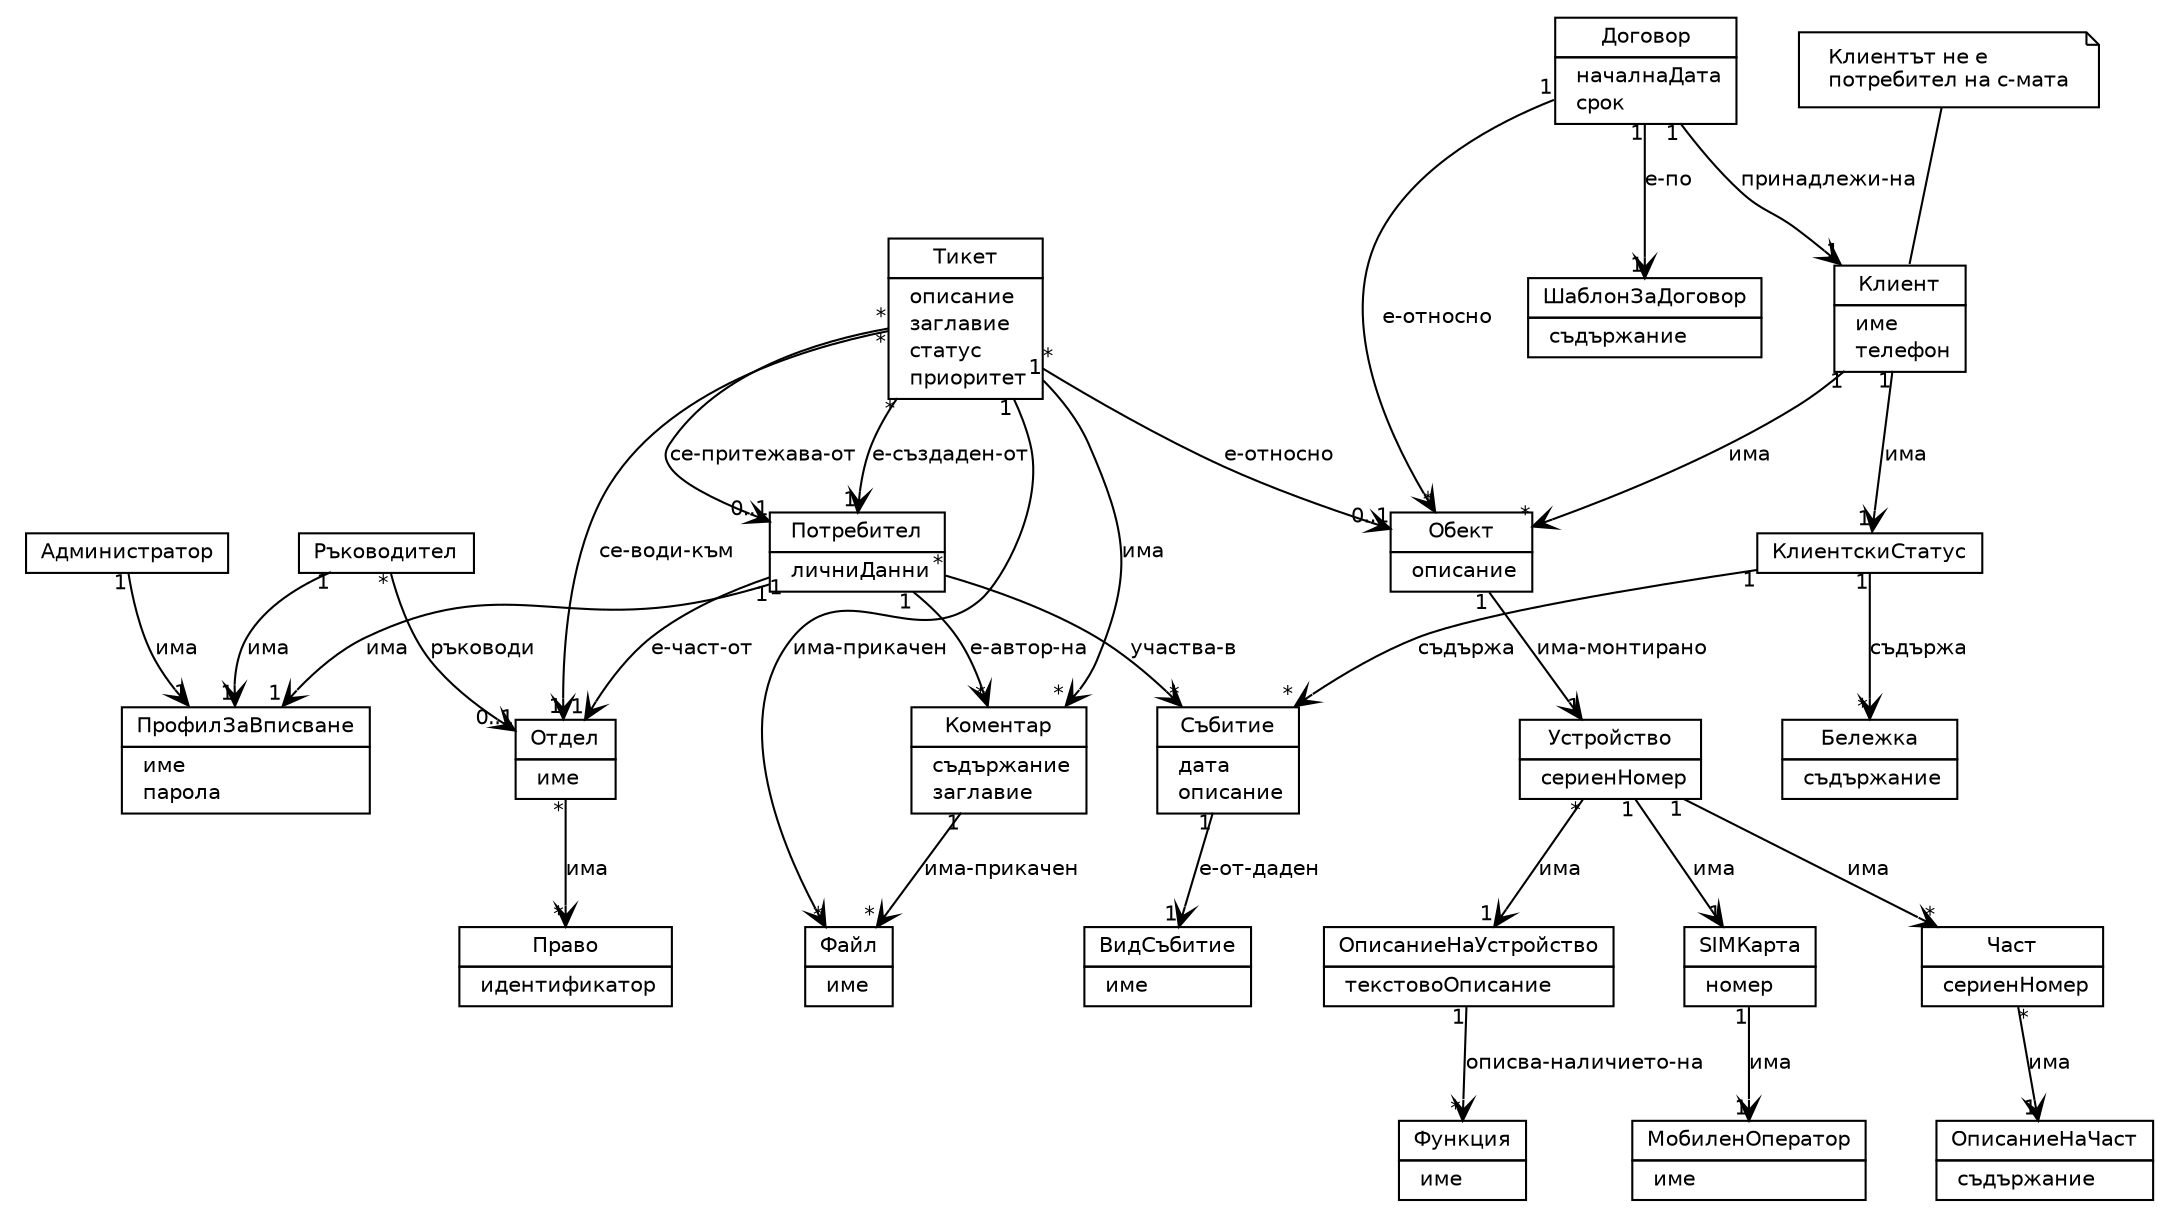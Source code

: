 #!/usr/local/bin/dot
#
# Class diagram 
# Generated by UMLGraph version 5.2 (http://www.umlgraph.org/)
#

digraph G {
	edge [fontname="Helvetica",fontsize=10,labelfontname="Helvetica",labelfontsize=10];
	node [fontname="Helvetica",fontsize=10,shape=plaintext];
	nodesep=0.25;
	ranksep=0.5;
	// ПрофилЗаВписване
	c1 [label=<<table title="ПрофилЗаВписване" border="0" cellborder="1" cellspacing="0" cellpadding="2" port="p">
		<tr><td><table border="0" cellspacing="0" cellpadding="1">
<tr><td align="center" balign="center"> ПрофилЗаВписване </td></tr>
		</table></td></tr>
		<tr><td><table border="0" cellspacing="0" cellpadding="1">
<tr><td align="left" balign="left">  име </td></tr>
<tr><td align="left" balign="left">  парола </td></tr>
		</table></td></tr>
		</table>>, fontname="Helvetica", fontcolor="black", fontsize=10.0];
	// Администратор
	c2 [label=<<table title="Администратор" border="0" cellborder="1" cellspacing="0" cellpadding="2" port="p">
		<tr><td><table border="0" cellspacing="0" cellpadding="1">
<tr><td align="center" balign="center"> Администратор </td></tr>
		</table></td></tr>
		</table>>, fontname="Helvetica", fontcolor="black", fontsize=10.0];
	// Потребител
	c3 [label=<<table title="Потребител" border="0" cellborder="1" cellspacing="0" cellpadding="2" port="p">
		<tr><td><table border="0" cellspacing="0" cellpadding="1">
<tr><td align="center" balign="center"> Потребител </td></tr>
		</table></td></tr>
		<tr><td><table border="0" cellspacing="0" cellpadding="1">
<tr><td align="left" balign="left">  личниДанни </td></tr>
		</table></td></tr>
		</table>>, fontname="Helvetica", fontcolor="black", fontsize=10.0];
	// Договор
	c4 [label=<<table title="Договор" border="0" cellborder="1" cellspacing="0" cellpadding="2" port="p">
		<tr><td><table border="0" cellspacing="0" cellpadding="1">
<tr><td align="center" balign="center"> Договор </td></tr>
		</table></td></tr>
		<tr><td><table border="0" cellspacing="0" cellpadding="1">
<tr><td align="left" balign="left">  началнаДата </td></tr>
<tr><td align="left" balign="left">  срок </td></tr>
		</table></td></tr>
		</table>>, fontname="Helvetica", fontcolor="black", fontsize=10.0];
	// ШаблонЗаДоговор
	c5 [label=<<table title="ШаблонЗаДоговор" border="0" cellborder="1" cellspacing="0" cellpadding="2" port="p">
		<tr><td><table border="0" cellspacing="0" cellpadding="1">
<tr><td align="center" balign="center"> ШаблонЗаДоговор </td></tr>
		</table></td></tr>
		<tr><td><table border="0" cellspacing="0" cellpadding="1">
<tr><td align="left" balign="left">  съдържание </td></tr>
		</table></td></tr>
		</table>>, fontname="Helvetica", fontcolor="black", fontsize=10.0];
	// Ръководител
	c6 [label=<<table title="Ръководител" border="0" cellborder="1" cellspacing="0" cellpadding="2" port="p">
		<tr><td><table border="0" cellspacing="0" cellpadding="1">
<tr><td align="center" balign="center"> Ръководител </td></tr>
		</table></td></tr>
		</table>>, fontname="Helvetica", fontcolor="black", fontsize=10.0];
	// Отдел
	c7 [label=<<table title="Отдел" border="0" cellborder="1" cellspacing="0" cellpadding="2" port="p">
		<tr><td><table border="0" cellspacing="0" cellpadding="1">
<tr><td align="center" balign="center"> Отдел </td></tr>
		</table></td></tr>
		<tr><td><table border="0" cellspacing="0" cellpadding="1">
<tr><td align="left" balign="left">  име </td></tr>
		</table></td></tr>
		</table>>, fontname="Helvetica", fontcolor="black", fontsize=10.0];
	// Коментар
	c8 [label=<<table title="Коментар" border="0" cellborder="1" cellspacing="0" cellpadding="2" port="p">
		<tr><td><table border="0" cellspacing="0" cellpadding="1">
<tr><td align="center" balign="center"> Коментар </td></tr>
		</table></td></tr>
		<tr><td><table border="0" cellspacing="0" cellpadding="1">
<tr><td align="left" balign="left">  съдържание </td></tr>
<tr><td align="left" balign="left">  заглавие </td></tr>
		</table></td></tr>
		</table>>, fontname="Helvetica", fontcolor="black", fontsize=10.0];
	// Файл
	c9 [label=<<table title="Файл" border="0" cellborder="1" cellspacing="0" cellpadding="2" port="p">
		<tr><td><table border="0" cellspacing="0" cellpadding="1">
<tr><td align="center" balign="center"> Файл </td></tr>
		</table></td></tr>
		<tr><td><table border="0" cellspacing="0" cellpadding="1">
<tr><td align="left" balign="left">  име </td></tr>
		</table></td></tr>
		</table>>, fontname="Helvetica", fontcolor="black", fontsize=10.0];
	// Тикет
	c10 [label=<<table title="Тикет" border="0" cellborder="1" cellspacing="0" cellpadding="2" port="p">
		<tr><td><table border="0" cellspacing="0" cellpadding="1">
<tr><td align="center" balign="center"> Тикет </td></tr>
		</table></td></tr>
		<tr><td><table border="0" cellspacing="0" cellpadding="1">
<tr><td align="left" balign="left">  описание </td></tr>
<tr><td align="left" balign="left">  заглавие </td></tr>
<tr><td align="left" balign="left">  статус </td></tr>
<tr><td align="left" balign="left">  приоритет </td></tr>
		</table></td></tr>
		</table>>, fontname="Helvetica", fontcolor="black", fontsize=10.0];
	// Клиент
	c11 [label=<<table title="Клиент" border="0" cellborder="1" cellspacing="0" cellpadding="2" port="p">
		<tr><td><table border="0" cellspacing="0" cellpadding="1">
<tr><td align="center" balign="center"> Клиент </td></tr>
		</table></td></tr>
		<tr><td><table border="0" cellspacing="0" cellpadding="1">
<tr><td align="left" balign="left">  име </td></tr>
<tr><td align="left" balign="left">  телефон </td></tr>
		</table></td></tr>
		</table>>, fontname="Helvetica", fontcolor="black", fontsize=10.0];
	// Note annotation
	n0cc11 [label=<<table title="Клиент" border="0" cellborder="0" cellspacing="0" cellpadding="2" port="p">
		<tr><td><table border="0" cellspacing="0" cellpadding="1">
<tr><td align="left" balign="left"> Клиентът не е<br/> потребител на с-мата </td></tr>
		</table></td></tr>
		</table>>, fontname="Helvetica", fontcolor="black", fontsize=10.0, shape=note];
	n0cc11 -> c11:p[arrowhead=none];
	// КлиентскиСтатус
	c12 [label=<<table title="КлиентскиСтатус" border="0" cellborder="1" cellspacing="0" cellpadding="2" port="p">
		<tr><td><table border="0" cellspacing="0" cellpadding="1">
<tr><td align="center" balign="center"> КлиентскиСтатус </td></tr>
		</table></td></tr>
		</table>>, fontname="Helvetica", fontcolor="black", fontsize=10.0];
	// Събитие
	c13 [label=<<table title="Събитие" border="0" cellborder="1" cellspacing="0" cellpadding="2" port="p">
		<tr><td><table border="0" cellspacing="0" cellpadding="1">
<tr><td align="center" balign="center"> Събитие </td></tr>
		</table></td></tr>
		<tr><td><table border="0" cellspacing="0" cellpadding="1">
<tr><td align="left" balign="left">  дата </td></tr>
<tr><td align="left" balign="left">  описание </td></tr>
		</table></td></tr>
		</table>>, fontname="Helvetica", fontcolor="black", fontsize=10.0];
	// ВидСъбитие
	c14 [label=<<table title="ВидСъбитие" border="0" cellborder="1" cellspacing="0" cellpadding="2" port="p">
		<tr><td><table border="0" cellspacing="0" cellpadding="1">
<tr><td align="center" balign="center"> ВидСъбитие </td></tr>
		</table></td></tr>
		<tr><td><table border="0" cellspacing="0" cellpadding="1">
<tr><td align="left" balign="left">  име </td></tr>
		</table></td></tr>
		</table>>, fontname="Helvetica", fontcolor="black", fontsize=10.0];
	// Бележка
	c15 [label=<<table title="Бележка" border="0" cellborder="1" cellspacing="0" cellpadding="2" port="p">
		<tr><td><table border="0" cellspacing="0" cellpadding="1">
<tr><td align="center" balign="center"> Бележка </td></tr>
		</table></td></tr>
		<tr><td><table border="0" cellspacing="0" cellpadding="1">
<tr><td align="left" balign="left">  съдържание </td></tr>
		</table></td></tr>
		</table>>, fontname="Helvetica", fontcolor="black", fontsize=10.0];
	// Право
	c16 [label=<<table title="Право" border="0" cellborder="1" cellspacing="0" cellpadding="2" port="p">
		<tr><td><table border="0" cellspacing="0" cellpadding="1">
<tr><td align="center" balign="center"> Право </td></tr>
		</table></td></tr>
		<tr><td><table border="0" cellspacing="0" cellpadding="1">
<tr><td align="left" balign="left">  идентификатор </td></tr>
		</table></td></tr>
		</table>>, fontname="Helvetica", fontcolor="black", fontsize=10.0];
	// Обект
	c17 [label=<<table title="Обект" border="0" cellborder="1" cellspacing="0" cellpadding="2" port="p">
		<tr><td><table border="0" cellspacing="0" cellpadding="1">
<tr><td align="center" balign="center"> Обект </td></tr>
		</table></td></tr>
		<tr><td><table border="0" cellspacing="0" cellpadding="1">
<tr><td align="left" balign="left">  описание </td></tr>
		</table></td></tr>
		</table>>, fontname="Helvetica", fontcolor="black", fontsize=10.0];
	// Устройство
	c18 [label=<<table title="Устройство" border="0" cellborder="1" cellspacing="0" cellpadding="2" port="p">
		<tr><td><table border="0" cellspacing="0" cellpadding="1">
<tr><td align="center" balign="center"> Устройство </td></tr>
		</table></td></tr>
		<tr><td><table border="0" cellspacing="0" cellpadding="1">
<tr><td align="left" balign="left">  сериенНомер </td></tr>
		</table></td></tr>
		</table>>, fontname="Helvetica", fontcolor="black", fontsize=10.0];
	// ОписаниеНаУстройство
	c19 [label=<<table title="ОписаниеНаУстройство" border="0" cellborder="1" cellspacing="0" cellpadding="2" port="p">
		<tr><td><table border="0" cellspacing="0" cellpadding="1">
<tr><td align="center" balign="center"> ОписаниеНаУстройство </td></tr>
		</table></td></tr>
		<tr><td><table border="0" cellspacing="0" cellpadding="1">
<tr><td align="left" balign="left">  текстoвоОписание </td></tr>
		</table></td></tr>
		</table>>, fontname="Helvetica", fontcolor="black", fontsize=10.0];
	// SIMКарта
	c20 [label=<<table title="SIMКарта" border="0" cellborder="1" cellspacing="0" cellpadding="2" port="p">
		<tr><td><table border="0" cellspacing="0" cellpadding="1">
<tr><td align="center" balign="center"> SIMКарта </td></tr>
		</table></td></tr>
		<tr><td><table border="0" cellspacing="0" cellpadding="1">
<tr><td align="left" balign="left">  номер </td></tr>
		</table></td></tr>
		</table>>, fontname="Helvetica", fontcolor="black", fontsize=10.0];
	// МобиленОператор
	c21 [label=<<table title="МобиленОператор" border="0" cellborder="1" cellspacing="0" cellpadding="2" port="p">
		<tr><td><table border="0" cellspacing="0" cellpadding="1">
<tr><td align="center" balign="center"> МобиленОператор </td></tr>
		</table></td></tr>
		<tr><td><table border="0" cellspacing="0" cellpadding="1">
<tr><td align="left" balign="left">  име </td></tr>
		</table></td></tr>
		</table>>, fontname="Helvetica", fontcolor="black", fontsize=10.0];
	// Част
	c22 [label=<<table title="Част" border="0" cellborder="1" cellspacing="0" cellpadding="2" port="p">
		<tr><td><table border="0" cellspacing="0" cellpadding="1">
<tr><td align="center" balign="center"> Част </td></tr>
		</table></td></tr>
		<tr><td><table border="0" cellspacing="0" cellpadding="1">
<tr><td align="left" balign="left">  сериенНомер </td></tr>
		</table></td></tr>
		</table>>, fontname="Helvetica", fontcolor="black", fontsize=10.0];
	// ОписаниеНаЧаст
	c23 [label=<<table title="ОписаниеНаЧаст" border="0" cellborder="1" cellspacing="0" cellpadding="2" port="p">
		<tr><td><table border="0" cellspacing="0" cellpadding="1">
<tr><td align="center" balign="center"> ОписаниеНаЧаст </td></tr>
		</table></td></tr>
		<tr><td><table border="0" cellspacing="0" cellpadding="1">
<tr><td align="left" balign="left">  съдържание </td></tr>
		</table></td></tr>
		</table>>, fontname="Helvetica", fontcolor="black", fontsize=10.0];
	// Функция
	c24 [label=<<table title="Функция" border="0" cellborder="1" cellspacing="0" cellpadding="2" port="p">
		<tr><td><table border="0" cellspacing="0" cellpadding="1">
<tr><td align="center" balign="center"> Функция </td></tr>
		</table></td></tr>
		<tr><td><table border="0" cellspacing="0" cellpadding="1">
<tr><td align="left" balign="left">  име </td></tr>
		</table></td></tr>
		</table>>, fontname="Helvetica", fontcolor="black", fontsize=10.0];
	// Администратор NAVASSOC ПрофилЗаВписване
	c2:p -> c1:p [taillabel="1", label="има", headlabel="1", fontname="Helvetica", fontcolor="black", fontsize=10.0, color="black", arrowhead=open];
	// Потребител NAVASSOC ПрофилЗаВписване
	c3:p -> c1:p [taillabel="1", label="има", headlabel="1", fontname="Helvetica", fontcolor="black", fontsize=10.0, color="black", arrowhead=open];
	// Потребител NAVASSOC Отдел
	c3:p -> c7:p [taillabel="1", label="е-част-от", headlabel="1", fontname="Helvetica", fontcolor="black", fontsize=10.0, color="black", arrowhead=open];
	// Потребител NAVASSOC Коментар
	c3:p -> c8:p [taillabel="1", label="е-автор-на", headlabel="*", fontname="Helvetica", fontcolor="black", fontsize=10.0, color="black", arrowhead=open];
	// Потребител NAVASSOC Събитие
	c3:p -> c13:p [taillabel="*", label="участва-в", headlabel="*", fontname="Helvetica", fontcolor="black", fontsize=10.0, color="black", arrowhead=open];
	// Договор NAVASSOC Клиент
	c4:p -> c11:p [taillabel="1", label="принадлежи-на", headlabel="1", fontname="Helvetica", fontcolor="black", fontsize=10.0, color="black", arrowhead=open];
	// Договор NAVASSOC Обект
	c4:p -> c17:p [taillabel="1", label="е-относно", headlabel="*", fontname="Helvetica", fontcolor="black", fontsize=10.0, color="black", arrowhead=open];
	// Договор NAVASSOC ШаблонЗаДоговор
	c4:p -> c5:p [taillabel="1", label="е-по", headlabel="1", fontname="Helvetica", fontcolor="black", fontsize=10.0, color="black", arrowhead=open];
	// Ръководител NAVASSOC Отдел
	c6:p -> c7:p [taillabel="*", label="ръководи", headlabel="0..1", fontname="Helvetica", fontcolor="black", fontsize=10.0, color="black", arrowhead=open];
	// Ръководител NAVASSOC ПрофилЗаВписване
	c6:p -> c1:p [taillabel="1", label="има", headlabel="1", fontname="Helvetica", fontcolor="black", fontsize=10.0, color="black", arrowhead=open];
	// Отдел NAVASSOC Право
	c7:p -> c16:p [taillabel="*", label="има", headlabel="*", fontname="Helvetica", fontcolor="black", fontsize=10.0, color="black", arrowhead=open];
	// Коментар NAVASSOC Файл
	c8:p -> c9:p [taillabel="1", label="има-прикачен", headlabel="*", fontname="Helvetica", fontcolor="black", fontsize=10.0, color="black", arrowhead=open];
	// Тикет NAVASSOC Отдел
	c10:p -> c7:p [taillabel="*", label="се-води-към", headlabel="1", fontname="Helvetica", fontcolor="black", fontsize=10.0, color="black", arrowhead=open];
	// Тикет NAVASSOC Обект
	c10:p -> c17:p [taillabel="*", label="е-относно", headlabel="0..1", fontname="Helvetica", fontcolor="black", fontsize=10.0, color="black", arrowhead=open];
	// Тикет NAVASSOC Файл
	c10:p -> c9:p [taillabel="1", label="има-прикачен", headlabel="*", fontname="Helvetica", fontcolor="black", fontsize=10.0, color="black", arrowhead=open];
	// Тикет NAVASSOC Потребител
	c10:p -> c3:p [taillabel="*", label="е-създаден-от", headlabel="1", fontname="Helvetica", fontcolor="black", fontsize=10.0, color="black", arrowhead=open];
	// Тикет NAVASSOC Потребител
	c10:p -> c3:p [taillabel="*", label="се-притежава-от", headlabel="0..1", fontname="Helvetica", fontcolor="black", fontsize=10.0, color="black", arrowhead=open];
	// Тикет NAVASSOC Коментар
	c10:p -> c8:p [taillabel="1", label="има", headlabel="*", fontname="Helvetica", fontcolor="black", fontsize=10.0, color="black", arrowhead=open];
	// Клиент NAVASSOC КлиентскиСтатус
	c11:p -> c12:p [taillabel="1", label="има", headlabel="1", fontname="Helvetica", fontcolor="black", fontsize=10.0, color="black", arrowhead=open];
	// Клиент NAVASSOC Обект
	c11:p -> c17:p [taillabel="1", label="има", headlabel="*", fontname="Helvetica", fontcolor="black", fontsize=10.0, color="black", arrowhead=open];
	// КлиентскиСтатус NAVASSOC Събитие
	c12:p -> c13:p [taillabel="1", label="съдържа", headlabel="*", fontname="Helvetica", fontcolor="black", fontsize=10.0, color="black", arrowhead=open];
	// КлиентскиСтатус NAVASSOC Бележка
	c12:p -> c15:p [taillabel="1", label="съдържа", headlabel="*", fontname="Helvetica", fontcolor="black", fontsize=10.0, color="black", arrowhead=open];
	// Събитие NAVASSOC ВидСъбитие
	c13:p -> c14:p [taillabel="1", label="е-от-даден", headlabel="1", fontname="Helvetica", fontcolor="black", fontsize=10.0, color="black", arrowhead=open];
	// Обект NAVASSOC Устройство
	c17:p -> c18:p [taillabel="1", label="има-монтирано", headlabel="1", fontname="Helvetica", fontcolor="black", fontsize=10.0, color="black", arrowhead=open];
	// Устройство NAVASSOC ОписаниеНаУстройство
	c18:p -> c19:p [taillabel="*", label="има", headlabel="1", fontname="Helvetica", fontcolor="black", fontsize=10.0, color="black", arrowhead=open];
	// Устройство NAVASSOC Част
	c18:p -> c22:p [taillabel="1", label="има", headlabel="*", fontname="Helvetica", fontcolor="black", fontsize=10.0, color="black", arrowhead=open];
	// Устройство NAVASSOC SIMКарта
	c18:p -> c20:p [taillabel="1", label="има", headlabel="1", fontname="Helvetica", fontcolor="black", fontsize=10.0, color="black", arrowhead=open];
	// ОписаниеНаУстройство NAVASSOC Функция
	c19:p -> c24:p [taillabel="1", label="описва-наличието-на", headlabel="*", fontname="Helvetica", fontcolor="black", fontsize=10.0, color="black", arrowhead=open];
	// SIMКарта NAVASSOC МобиленОператор
	c20:p -> c21:p [taillabel="1", label="има", headlabel="1", fontname="Helvetica", fontcolor="black", fontsize=10.0, color="black", arrowhead=open];
	// Част NAVASSOC ОписаниеНаЧаст
	c22:p -> c23:p [taillabel="*", label="има", headlabel="1", fontname="Helvetica", fontcolor="black", fontsize=10.0, color="black", arrowhead=open];
}
